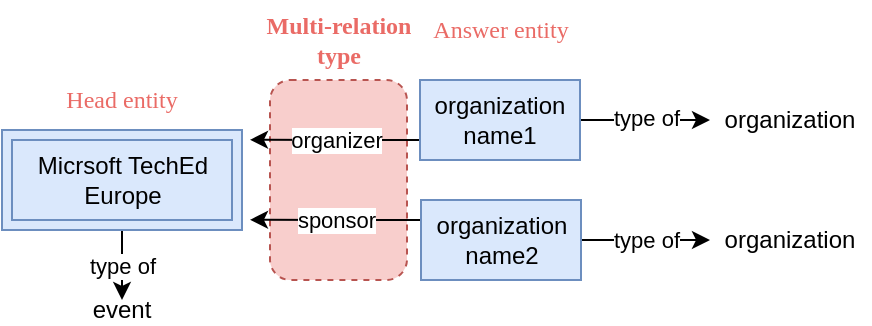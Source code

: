 <mxfile version="20.6.0" type="github">
  <diagram id="50rMCRImLwoTMRVvQpYY" name="Page-1">
    <mxGraphModel dx="554" dy="358" grid="1" gridSize="10" guides="1" tooltips="1" connect="1" arrows="1" fold="1" page="1" pageScale="1" pageWidth="850" pageHeight="1100" math="0" shadow="0">
      <root>
        <mxCell id="0" />
        <mxCell id="1" parent="0" />
        <mxCell id="czEzKlVumUcDoeXTWKoG-15" value="" style="rounded=1;whiteSpace=wrap;html=1;dashed=1;strokeColor=#b85450;fillColor=#f8cecc;" vertex="1" parent="1">
          <mxGeometry x="310" y="130" width="68.5" height="100" as="geometry" />
        </mxCell>
        <mxCell id="scrvZO9RHkO35neldZQP-2" value="type of" style="edgeStyle=orthogonalEdgeStyle;rounded=0;orthogonalLoop=1;jettySize=auto;html=1;exitX=0.5;exitY=1;exitDx=0;exitDy=0;exitPerimeter=0;startArrow=none;startFill=0;endArrow=classic;endFill=1;" parent="1" source="rFXowegjZRmhvIvWNKh0-10" target="scrvZO9RHkO35neldZQP-1" edge="1">
          <mxGeometry relative="1" as="geometry" />
        </mxCell>
        <mxCell id="rFXowegjZRmhvIvWNKh0-10" value="" style="verticalLabelPosition=bottom;verticalAlign=top;html=1;shape=mxgraph.basic.frame;dx=10;whiteSpace=wrap;fillColor=#dae8fc;strokeColor=#6c8ebf;" parent="1" vertex="1">
          <mxGeometry x="176" y="155" width="120" height="50" as="geometry" />
        </mxCell>
        <mxCell id="rFXowegjZRmhvIvWNKh0-11" value="Micrsoft TechEd &lt;br&gt;Europe" style="text;html=1;align=center;verticalAlign=middle;resizable=0;points=[];autosize=1;strokeColor=#6c8ebf;fillColor=#dae8fc;" parent="1" vertex="1">
          <mxGeometry x="181" y="160" width="110" height="40" as="geometry" />
        </mxCell>
        <mxCell id="rFXowegjZRmhvIvWNKh0-17" value="Head entity" style="text;html=1;strokeColor=none;fillColor=none;align=center;verticalAlign=middle;whiteSpace=wrap;rounded=0;dashed=1;fontFamily=Times New Roman;fontColor=#EA6B66;" parent="1" vertex="1">
          <mxGeometry x="206" y="125" width="60" height="30" as="geometry" />
        </mxCell>
        <mxCell id="rFXowegjZRmhvIvWNKh0-18" value="Answer entity" style="text;html=1;strokeColor=none;fillColor=none;align=center;verticalAlign=middle;whiteSpace=wrap;rounded=0;dashed=1;fontFamily=Times New Roman;fontColor=#EA6B66;" parent="1" vertex="1">
          <mxGeometry x="363" y="90" width="125" height="30" as="geometry" />
        </mxCell>
        <mxCell id="scrvZO9RHkO35neldZQP-1" value="event" style="text;html=1;strokeColor=none;fillColor=none;align=center;verticalAlign=middle;whiteSpace=wrap;rounded=0;" parent="1" vertex="1">
          <mxGeometry x="196" y="240" width="80" height="10" as="geometry" />
        </mxCell>
        <mxCell id="czEzKlVumUcDoeXTWKoG-8" value="organizer" style="edgeStyle=orthogonalEdgeStyle;rounded=0;orthogonalLoop=1;jettySize=auto;html=1;exitX=0;exitY=0.75;exitDx=0;exitDy=0;" edge="1" parent="1" source="scrvZO9RHkO35neldZQP-3">
          <mxGeometry relative="1" as="geometry">
            <mxPoint x="300" y="159.895" as="targetPoint" />
          </mxGeometry>
        </mxCell>
        <mxCell id="czEzKlVumUcDoeXTWKoG-12" style="edgeStyle=orthogonalEdgeStyle;rounded=0;orthogonalLoop=1;jettySize=auto;html=1;exitX=1;exitY=0.5;exitDx=0;exitDy=0;" edge="1" parent="1" source="scrvZO9RHkO35neldZQP-3" target="scrvZO9RHkO35neldZQP-5">
          <mxGeometry relative="1" as="geometry" />
        </mxCell>
        <mxCell id="czEzKlVumUcDoeXTWKoG-13" value="type of" style="edgeLabel;html=1;align=center;verticalAlign=middle;resizable=0;points=[];" vertex="1" connectable="0" parent="czEzKlVumUcDoeXTWKoG-12">
          <mxGeometry x="-0.213" y="1" relative="1" as="geometry">
            <mxPoint x="7" as="offset" />
          </mxGeometry>
        </mxCell>
        <mxCell id="scrvZO9RHkO35neldZQP-3" value="organization name1" style="rounded=0;whiteSpace=wrap;html=1;fillColor=#dae8fc;strokeColor=#6c8ebf;" parent="1" vertex="1">
          <mxGeometry x="385" y="130" width="80" height="40" as="geometry" />
        </mxCell>
        <mxCell id="scrvZO9RHkO35neldZQP-5" value="organization" style="text;html=1;strokeColor=none;fillColor=none;align=center;verticalAlign=middle;whiteSpace=wrap;rounded=0;" parent="1" vertex="1">
          <mxGeometry x="530" y="145" width="80" height="10" as="geometry" />
        </mxCell>
        <mxCell id="czEzKlVumUcDoeXTWKoG-9" value="sponsor" style="edgeStyle=orthogonalEdgeStyle;rounded=0;orthogonalLoop=1;jettySize=auto;html=1;exitX=0;exitY=0.25;exitDx=0;exitDy=0;" edge="1" parent="1" source="scrvZO9RHkO35neldZQP-7">
          <mxGeometry relative="1" as="geometry">
            <mxPoint x="300" y="199.895" as="targetPoint" />
          </mxGeometry>
        </mxCell>
        <mxCell id="czEzKlVumUcDoeXTWKoG-14" value="type of" style="edgeStyle=orthogonalEdgeStyle;rounded=0;orthogonalLoop=1;jettySize=auto;html=1;exitX=1;exitY=0.5;exitDx=0;exitDy=0;entryX=0;entryY=0.5;entryDx=0;entryDy=0;" edge="1" parent="1" source="scrvZO9RHkO35neldZQP-7" target="scrvZO9RHkO35neldZQP-11">
          <mxGeometry relative="1" as="geometry" />
        </mxCell>
        <mxCell id="scrvZO9RHkO35neldZQP-7" value="organization name2" style="rounded=0;whiteSpace=wrap;html=1;fillColor=#dae8fc;strokeColor=#6c8ebf;" parent="1" vertex="1">
          <mxGeometry x="385.5" y="190" width="80" height="40" as="geometry" />
        </mxCell>
        <mxCell id="scrvZO9RHkO35neldZQP-11" value="organization" style="text;html=1;strokeColor=none;fillColor=none;align=center;verticalAlign=middle;whiteSpace=wrap;rounded=0;" parent="1" vertex="1">
          <mxGeometry x="530" y="205" width="80" height="10" as="geometry" />
        </mxCell>
        <mxCell id="scrvZO9RHkO35neldZQP-28" value="&lt;b&gt;Multi-relation&lt;br&gt;type&lt;/b&gt;" style="text;html=1;strokeColor=none;fillColor=none;align=center;verticalAlign=middle;whiteSpace=wrap;rounded=0;dashed=1;fontFamily=Times New Roman;fontColor=#EA6B66;" parent="1" vertex="1">
          <mxGeometry x="281.75" y="95" width="125" height="30" as="geometry" />
        </mxCell>
      </root>
    </mxGraphModel>
  </diagram>
</mxfile>
